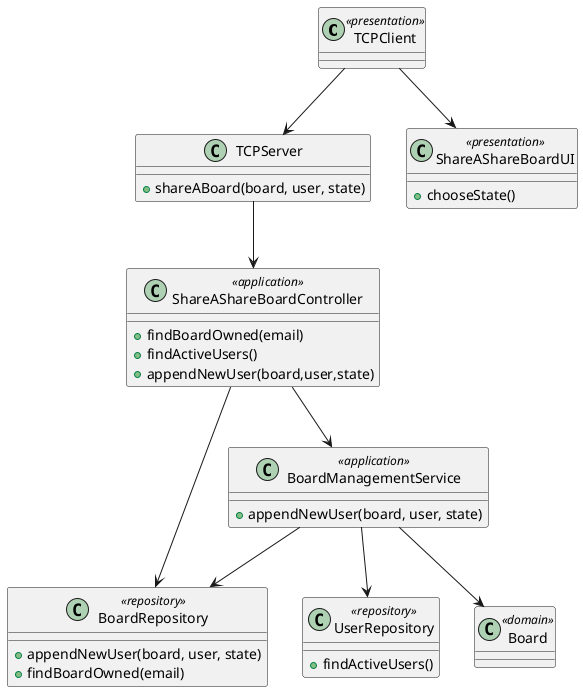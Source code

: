 @startuml

class TCPClient <<presentation>>{

}

class TCPServer {
+shareABoard(board, user, state)
}

class ShareAShareBoardUI<<presentation>> {
+chooseState()
}

class ShareAShareBoardController <<application>> {
+findBoardOwned(email)
+findActiveUsers()
+appendNewUser(board,user,state)
}

class BoardManagementService <<application>> {
+appendNewUser(board, user, state)

}

class BoardRepository <<repository>>{
+appendNewUser(board, user, state)
+findBoardOwned(email)
}

class UserRepository <<repository>>{
+findActiveUsers()
}

class Board <<domain>>{

}

TCPClient --> TCPServer
TCPClient --> ShareAShareBoardUI
TCPServer --> ShareAShareBoardController
ShareAShareBoardController --> BoardManagementService
ShareAShareBoardController --> BoardRepository
BoardManagementService --> UserRepository
BoardManagementService --> BoardRepository
BoardManagementService --> Board



@enduml
